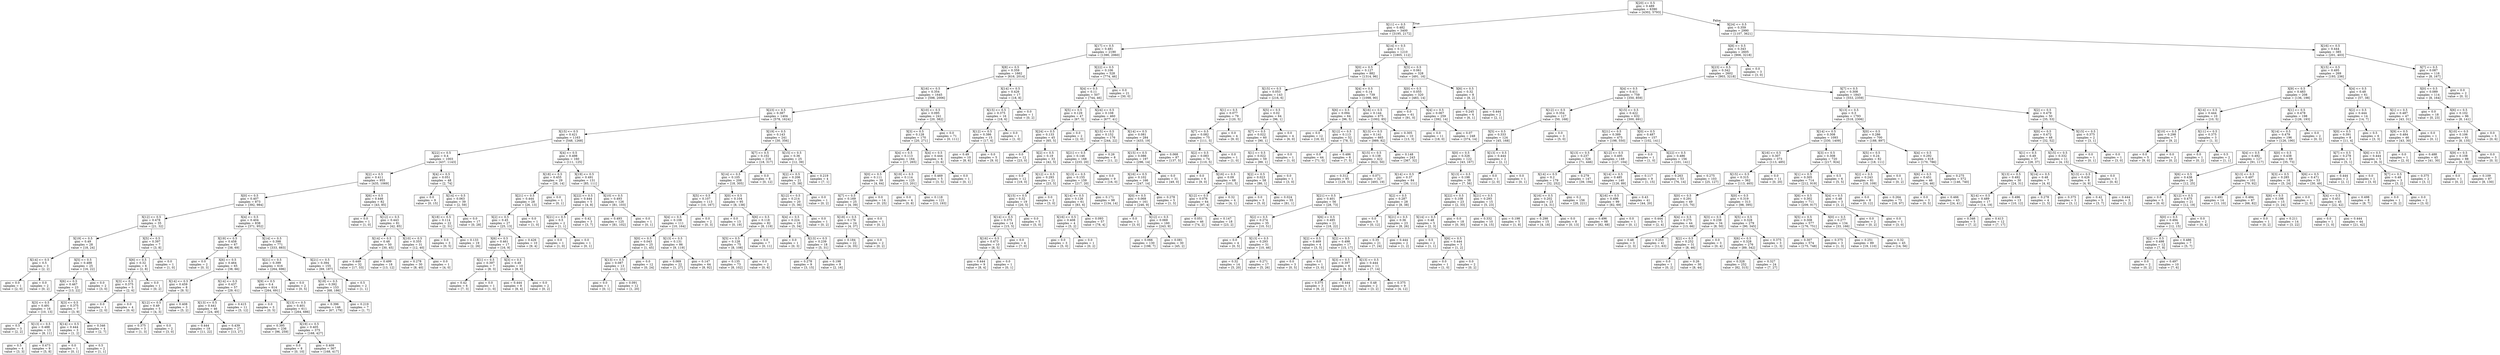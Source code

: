 digraph Tree {
node [shape=box] ;
0 [label="X[20] <= 0.5\ngini = 0.489\nsamples = 6390\nvalue = [4302, 5793]"] ;
1 [label="X[11] <= 0.5\ngini = 0.482\nsamples = 3400\nvalue = [3195, 2172]"] ;
0 -> 1 [labeldistance=2.5, labelangle=45, headlabel="True"] ;
2 [label="X[17] <= 0.5\ngini = 0.481\nsamples = 2190\nvalue = [1390, 2060]"] ;
1 -> 2 ;
3 [label="X[8] <= 0.5\ngini = 0.359\nsamples = 1662\nvalue = [616, 2014]"] ;
2 -> 3 ;
4 [label="X[16] <= 0.5\ngini = 0.354\nsamples = 1645\nvalue = [598, 2006]"] ;
3 -> 4 ;
5 [label="X[23] <= 0.5\ngini = 0.387\nsamples = 1404\nvalue = [578, 1624]"] ;
4 -> 5 ;
6 [label="X[15] <= 0.5\ngini = 0.421\nsamples = 1163\nvalue = [548, 1268]"] ;
5 -> 6 ;
7 [label="X[22] <= 0.5\ngini = 0.4\nsamples = 1003\nvalue = [437, 1143]"] ;
6 -> 7 ;
8 [label="X[2] <= 0.5\ngini = 0.411\nsamples = 955\nvalue = [435, 1069]"] ;
7 -> 8 ;
9 [label="X[0] <= 0.5\ngini = 0.407\nsamples = 873\nvalue = [392, 984]"] ;
8 -> 9 ;
10 [label="X[12] <= 0.5\ngini = 0.478\nsamples = 35\nvalue = [21, 32]"] ;
9 -> 10 ;
11 [label="X[19] <= 0.5\ngini = 0.49\nsamples = 28\nvalue = [18, 24]"] ;
10 -> 11 ;
12 [label="X[14] <= 0.5\ngini = 0.5\nsamples = 3\nvalue = [2, 2]"] ;
11 -> 12 ;
13 [label="gini = 0.0\nsamples = 1\nvalue = [2, 0]"] ;
12 -> 13 ;
14 [label="gini = 0.0\nsamples = 2\nvalue = [0, 2]"] ;
12 -> 14 ;
15 [label="X[5] <= 0.5\ngini = 0.488\nsamples = 25\nvalue = [16, 22]"] ;
11 -> 15 ;
16 [label="X[6] <= 0.5\ngini = 0.467\nsamples = 23\nvalue = [13, 22]"] ;
15 -> 16 ;
17 [label="X[3] <= 0.5\ngini = 0.491\nsamples = 16\nvalue = [10, 13]"] ;
16 -> 17 ;
18 [label="gini = 0.5\nsamples = 3\nvalue = [2, 2]"] ;
17 -> 18 ;
19 [label="X[13] <= 0.5\ngini = 0.488\nsamples = 13\nvalue = [8, 11]"] ;
17 -> 19 ;
20 [label="gini = 0.5\nsamples = 4\nvalue = [3, 3]"] ;
19 -> 20 ;
21 [label="gini = 0.473\nsamples = 9\nvalue = [5, 8]"] ;
19 -> 21 ;
22 [label="X[3] <= 0.5\ngini = 0.375\nsamples = 7\nvalue = [3, 9]"] ;
16 -> 22 ;
23 [label="X[14] <= 0.5\ngini = 0.444\nsamples = 3\nvalue = [1, 2]"] ;
22 -> 23 ;
24 [label="gini = 0.0\nsamples = 1\nvalue = [0, 1]"] ;
23 -> 24 ;
25 [label="gini = 0.5\nsamples = 2\nvalue = [1, 1]"] ;
23 -> 25 ;
26 [label="gini = 0.346\nsamples = 4\nvalue = [2, 7]"] ;
22 -> 26 ;
27 [label="gini = 0.0\nsamples = 2\nvalue = [3, 0]"] ;
15 -> 27 ;
28 [label="X[5] <= 0.5\ngini = 0.397\nsamples = 7\nvalue = [3, 8]"] ;
10 -> 28 ;
29 [label="X[6] <= 0.5\ngini = 0.32\nsamples = 6\nvalue = [2, 8]"] ;
28 -> 29 ;
30 [label="X[3] <= 0.5\ngini = 0.375\nsamples = 5\nvalue = [2, 6]"] ;
29 -> 30 ;
31 [label="gini = 0.0\nsamples = 1\nvalue = [2, 0]"] ;
30 -> 31 ;
32 [label="gini = 0.0\nsamples = 4\nvalue = [0, 6]"] ;
30 -> 32 ;
33 [label="gini = 0.0\nsamples = 1\nvalue = [0, 2]"] ;
29 -> 33 ;
34 [label="gini = 0.0\nsamples = 1\nvalue = [1, 0]"] ;
28 -> 34 ;
35 [label="X[4] <= 0.5\ngini = 0.404\nsamples = 838\nvalue = [371, 952]"] ;
9 -> 35 ;
36 [label="X[19] <= 0.5\ngini = 0.458\nsamples = 67\nvalue = [38, 69]"] ;
35 -> 36 ;
37 [label="gini = 0.0\nsamples = 2\nvalue = [0, 3]"] ;
36 -> 37 ;
38 [label="X[6] <= 0.5\ngini = 0.464\nsamples = 65\nvalue = [38, 66]"] ;
36 -> 38 ;
39 [label="X[14] <= 0.5\ngini = 0.459\nsamples = 8\nvalue = [9, 5]"] ;
38 -> 39 ;
40 [label="X[12] <= 0.5\ngini = 0.49\nsamples = 5\nvalue = [4, 3]"] ;
39 -> 40 ;
41 [label="gini = 0.375\nsamples = 3\nvalue = [1, 3]"] ;
40 -> 41 ;
42 [label="gini = 0.0\nsamples = 2\nvalue = [3, 0]"] ;
40 -> 42 ;
43 [label="gini = 0.408\nsamples = 3\nvalue = [5, 2]"] ;
39 -> 43 ;
44 [label="X[14] <= 0.5\ngini = 0.437\nsamples = 57\nvalue = [29, 61]"] ;
38 -> 44 ;
45 [label="X[13] <= 0.5\ngini = 0.441\nsamples = 46\nvalue = [24, 49]"] ;
44 -> 45 ;
46 [label="gini = 0.444\nsamples = 19\nvalue = [11, 22]"] ;
45 -> 46 ;
47 [label="gini = 0.439\nsamples = 27\nvalue = [13, 27]"] ;
45 -> 47 ;
48 [label="gini = 0.415\nsamples = 11\nvalue = [5, 12]"] ;
44 -> 48 ;
49 [label="X[14] <= 0.5\ngini = 0.398\nsamples = 771\nvalue = [333, 883]"] ;
35 -> 49 ;
50 [label="X[21] <= 0.5\ngini = 0.399\nsamples = 616\nvalue = [264, 696]"] ;
49 -> 50 ;
51 [label="X[9] <= 0.5\ngini = 0.4\nsamples = 614\nvalue = [264, 691]"] ;
50 -> 51 ;
52 [label="gini = 0.0\nsamples = 3\nvalue = [0, 5]"] ;
51 -> 52 ;
53 [label="X[13] <= 0.5\ngini = 0.401\nsamples = 611\nvalue = [264, 686]"] ;
51 -> 53 ;
54 [label="gini = 0.395\nsamples = 236\nvalue = [96, 259]"] ;
53 -> 54 ;
55 [label="X[19] <= 0.5\ngini = 0.405\nsamples = 375\nvalue = [168, 427]"] ;
53 -> 55 ;
56 [label="gini = 0.0\nsamples = 8\nvalue = [0, 10]"] ;
55 -> 56 ;
57 [label="gini = 0.409\nsamples = 367\nvalue = [168, 417]"] ;
55 -> 57 ;
58 [label="gini = 0.0\nsamples = 2\nvalue = [0, 5]"] ;
50 -> 58 ;
59 [label="X[21] <= 0.5\ngini = 0.394\nsamples = 155\nvalue = [69, 187]"] ;
49 -> 59 ;
60 [label="X[18] <= 0.5\ngini = 0.392\nsamples = 153\nvalue = [68, 186]"] ;
59 -> 60 ;
61 [label="gini = 0.396\nsamples = 146\nvalue = [67, 179]"] ;
60 -> 61 ;
62 [label="gini = 0.219\nsamples = 7\nvalue = [1, 7]"] ;
60 -> 62 ;
63 [label="gini = 0.5\nsamples = 2\nvalue = [1, 1]"] ;
59 -> 63 ;
64 [label="X[6] <= 0.5\ngini = 0.446\nsamples = 82\nvalue = [43, 85]"] ;
8 -> 64 ;
65 [label="gini = 0.0\nsamples = 1\nvalue = [1, 0]"] ;
64 -> 65 ;
66 [label="X[12] <= 0.5\ngini = 0.443\nsamples = 81\nvalue = [42, 85]"] ;
64 -> 66 ;
67 [label="X[14] <= 0.5\ngini = 0.48\nsamples = 50\nvalue = [30, 45]"] ;
66 -> 67 ;
68 [label="gini = 0.449\nsamples = 32\nvalue = [17, 33]"] ;
67 -> 68 ;
69 [label="gini = 0.499\nsamples = 18\nvalue = [13, 12]"] ;
67 -> 69 ;
70 [label="X[10] <= 0.5\ngini = 0.355\nsamples = 31\nvalue = [12, 40]"] ;
66 -> 70 ;
71 [label="gini = 0.278\nsamples = 30\nvalue = [8, 40]"] ;
70 -> 71 ;
72 [label="gini = 0.0\nsamples = 1\nvalue = [4, 0]"] ;
70 -> 72 ;
73 [label="X[4] <= 0.5\ngini = 0.051\nsamples = 48\nvalue = [2, 74]"] ;
7 -> 73 ;
74 [label="gini = 0.0\nsamples = 9\nvalue = [0, 15]"] ;
73 -> 74 ;
75 [label="X[14] <= 0.5\ngini = 0.063\nsamples = 39\nvalue = [2, 59]"] ;
73 -> 75 ;
76 [label="X[18] <= 0.5\ngini = 0.114\nsamples = 22\nvalue = [2, 31]"] ;
75 -> 76 ;
77 [label="gini = 0.0\nsamples = 3\nvalue = [0, 5]"] ;
76 -> 77 ;
78 [label="gini = 0.133\nsamples = 19\nvalue = [2, 26]"] ;
76 -> 78 ;
79 [label="gini = 0.0\nsamples = 17\nvalue = [0, 28]"] ;
75 -> 79 ;
80 [label="X[4] <= 0.5\ngini = 0.498\nsamples = 160\nvalue = [111, 125]"] ;
6 -> 80 ;
81 [label="X[18] <= 0.5\ngini = 0.455\nsamples = 29\nvalue = [26, 14]"] ;
80 -> 81 ;
82 [label="X[21] <= 0.5\ngini = 0.444\nsamples = 28\nvalue = [26, 13]"] ;
81 -> 82 ;
83 [label="X[2] <= 0.5\ngini = 0.45\nsamples = 27\nvalue = [25, 13]"] ;
82 -> 83 ;
84 [label="X[6] <= 0.5\ngini = 0.461\nsamples = 17\nvalue = [16, 9]"] ;
83 -> 84 ;
85 [label="X[1] <= 0.5\ngini = 0.397\nsamples = 7\nvalue = [8, 3]"] ;
84 -> 85 ;
86 [label="gini = 0.42\nsamples = 6\nvalue = [7, 3]"] ;
85 -> 86 ;
87 [label="gini = 0.0\nsamples = 1\nvalue = [1, 0]"] ;
85 -> 87 ;
88 [label="X[3] <= 0.5\ngini = 0.49\nsamples = 10\nvalue = [8, 6]"] ;
84 -> 88 ;
89 [label="gini = 0.444\nsamples = 8\nvalue = [8, 4]"] ;
88 -> 89 ;
90 [label="gini = 0.0\nsamples = 2\nvalue = [0, 2]"] ;
88 -> 90 ;
91 [label="gini = 0.426\nsamples = 10\nvalue = [9, 4]"] ;
83 -> 91 ;
92 [label="gini = 0.0\nsamples = 1\nvalue = [1, 0]"] ;
82 -> 92 ;
93 [label="gini = 0.0\nsamples = 1\nvalue = [0, 1]"] ;
81 -> 93 ;
94 [label="X[19] <= 0.5\ngini = 0.491\nsamples = 131\nvalue = [85, 111]"] ;
80 -> 94 ;
95 [label="X[22] <= 0.5\ngini = 0.444\nsamples = 5\nvalue = [4, 8]"] ;
94 -> 95 ;
96 [label="X[21] <= 0.5\ngini = 0.5\nsamples = 2\nvalue = [1, 1]"] ;
95 -> 96 ;
97 [label="gini = 0.0\nsamples = 1\nvalue = [1, 0]"] ;
96 -> 97 ;
98 [label="gini = 0.0\nsamples = 1\nvalue = [0, 1]"] ;
96 -> 98 ;
99 [label="gini = 0.42\nsamples = 3\nvalue = [3, 7]"] ;
95 -> 99 ;
100 [label="X[10] <= 0.5\ngini = 0.493\nsamples = 126\nvalue = [81, 103]"] ;
94 -> 100 ;
101 [label="gini = 0.493\nsamples = 125\nvalue = [81, 102]"] ;
100 -> 101 ;
102 [label="gini = 0.0\nsamples = 1\nvalue = [0, 1]"] ;
100 -> 102 ;
103 [label="X[19] <= 0.5\ngini = 0.143\nsamples = 241\nvalue = [30, 356]"] ;
5 -> 103 ;
104 [label="X[7] <= 0.5\ngini = 0.102\nsamples = 216\nvalue = [18, 317]"] ;
103 -> 104 ;
105 [label="X[14] <= 0.5\ngini = 0.105\nsamples = 208\nvalue = [18, 305]"] ;
104 -> 105 ;
106 [label="X[5] <= 0.5\ngini = 0.107\nsamples = 113\nvalue = [10, 167]"] ;
105 -> 106 ;
107 [label="X[4] <= 0.5\ngini = 0.108\nsamples = 111\nvalue = [10, 164]"] ;
106 -> 107 ;
108 [label="X[0] <= 0.5\ngini = 0.043\nsamples = 25\nvalue = [1, 45]"] ;
107 -> 108 ;
109 [label="X[13] <= 0.5\ngini = 0.087\nsamples = 13\nvalue = [1, 21]"] ;
108 -> 109 ;
110 [label="gini = 0.0\nsamples = 1\nvalue = [0, 1]"] ;
109 -> 110 ;
111 [label="gini = 0.091\nsamples = 12\nvalue = [1, 20]"] ;
109 -> 111 ;
112 [label="gini = 0.0\nsamples = 12\nvalue = [0, 24]"] ;
108 -> 112 ;
113 [label="X[13] <= 0.5\ngini = 0.131\nsamples = 86\nvalue = [9, 119]"] ;
107 -> 113 ;
114 [label="gini = 0.069\nsamples = 22\nvalue = [1, 27]"] ;
113 -> 114 ;
115 [label="gini = 0.147\nsamples = 64\nvalue = [8, 92]"] ;
113 -> 115 ;
116 [label="gini = 0.0\nsamples = 2\nvalue = [0, 3]"] ;
106 -> 116 ;
117 [label="X[0] <= 0.5\ngini = 0.104\nsamples = 95\nvalue = [8, 138]"] ;
105 -> 117 ;
118 [label="gini = 0.0\nsamples = 13\nvalue = [0, 19]"] ;
117 -> 118 ;
119 [label="X[6] <= 0.5\ngini = 0.118\nsamples = 82\nvalue = [8, 119]"] ;
117 -> 119 ;
120 [label="X[5] <= 0.5\ngini = 0.128\nsamples = 75\nvalue = [8, 108]"] ;
119 -> 120 ;
121 [label="gini = 0.135\nsamples = 73\nvalue = [8, 102]"] ;
120 -> 121 ;
122 [label="gini = 0.0\nsamples = 2\nvalue = [0, 6]"] ;
120 -> 122 ;
123 [label="gini = 0.0\nsamples = 7\nvalue = [0, 11]"] ;
119 -> 123 ;
124 [label="gini = 0.0\nsamples = 8\nvalue = [0, 12]"] ;
104 -> 124 ;
125 [label="X[15] <= 0.5\ngini = 0.36\nsamples = 25\nvalue = [12, 39]"] ;
103 -> 125 ;
126 [label="X[2] <= 0.5\ngini = 0.206\nsamples = 21\nvalue = [5, 38]"] ;
125 -> 126 ;
127 [label="X[12] <= 0.5\ngini = 0.214\nsamples = 20\nvalue = [5, 36]"] ;
126 -> 127 ;
128 [label="X[4] <= 0.5\ngini = 0.224\nsamples = 19\nvalue = [5, 34]"] ;
127 -> 128 ;
129 [label="gini = 0.0\nsamples = 1\nvalue = [0, 3]"] ;
128 -> 129 ;
130 [label="X[13] <= 0.5\ngini = 0.239\nsamples = 18\nvalue = [5, 31]"] ;
128 -> 130 ;
131 [label="gini = 0.278\nsamples = 9\nvalue = [3, 15]"] ;
130 -> 131 ;
132 [label="gini = 0.198\nsamples = 9\nvalue = [2, 16]"] ;
130 -> 132 ;
133 [label="gini = 0.0\nsamples = 1\nvalue = [0, 2]"] ;
127 -> 133 ;
134 [label="gini = 0.0\nsamples = 1\nvalue = [0, 2]"] ;
126 -> 134 ;
135 [label="gini = 0.219\nsamples = 4\nvalue = [7, 1]"] ;
125 -> 135 ;
136 [label="X[10] <= 0.5\ngini = 0.095\nsamples = 241\nvalue = [20, 382]"] ;
4 -> 136 ;
137 [label="X[3] <= 0.5\ngini = 0.128\nsamples = 170\nvalue = [20, 271]"] ;
136 -> 137 ;
138 [label="X[4] <= 0.5\ngini = 0.113\nsamples = 164\nvalue = [17, 265]"] ;
137 -> 138 ;
139 [label="X[0] <= 0.5\ngini = 0.111\nsamples = 39\nvalue = [4, 64]"] ;
138 -> 139 ;
140 [label="X[7] <= 0.5\ngini = 0.169\nsamples = 25\nvalue = [4, 39]"] ;
139 -> 140 ;
141 [label="X[18] <= 0.5\ngini = 0.176\nsamples = 24\nvalue = [4, 37]"] ;
140 -> 141 ;
142 [label="gini = 0.184\nsamples = 22\nvalue = [4, 35]"] ;
141 -> 142 ;
143 [label="gini = 0.0\nsamples = 2\nvalue = [0, 2]"] ;
141 -> 143 ;
144 [label="gini = 0.0\nsamples = 1\nvalue = [0, 2]"] ;
140 -> 144 ;
145 [label="gini = 0.0\nsamples = 14\nvalue = [0, 25]"] ;
139 -> 145 ;
146 [label="X[19] <= 0.5\ngini = 0.114\nsamples = 125\nvalue = [13, 201]"] ;
138 -> 146 ;
147 [label="gini = 0.0\nsamples = 4\nvalue = [0, 8]"] ;
146 -> 147 ;
148 [label="gini = 0.118\nsamples = 121\nvalue = [13, 193]"] ;
146 -> 148 ;
149 [label="X[4] <= 0.5\ngini = 0.444\nsamples = 6\nvalue = [3, 6]"] ;
137 -> 149 ;
150 [label="gini = 0.469\nsamples = 5\nvalue = [3, 5]"] ;
149 -> 150 ;
151 [label="gini = 0.0\nsamples = 1\nvalue = [0, 1]"] ;
149 -> 151 ;
152 [label="gini = 0.0\nsamples = 71\nvalue = [0, 111]"] ;
136 -> 152 ;
153 [label="X[14] <= 0.5\ngini = 0.426\nsamples = 17\nvalue = [18, 8]"] ;
3 -> 153 ;
154 [label="X[15] <= 0.5\ngini = 0.375\nsamples = 16\nvalue = [18, 6]"] ;
153 -> 154 ;
155 [label="X[12] <= 0.5\ngini = 0.386\nsamples = 15\nvalue = [17, 6]"] ;
154 -> 155 ;
156 [label="gini = 0.49\nsamples = 10\nvalue = [8, 6]"] ;
155 -> 156 ;
157 [label="gini = 0.0\nsamples = 5\nvalue = [9, 0]"] ;
155 -> 157 ;
158 [label="gini = 0.0\nsamples = 1\nvalue = [1, 0]"] ;
154 -> 158 ;
159 [label="gini = 0.0\nsamples = 1\nvalue = [0, 2]"] ;
153 -> 159 ;
160 [label="X[22] <= 0.5\ngini = 0.106\nsamples = 528\nvalue = [774, 46]"] ;
2 -> 160 ;
161 [label="X[4] <= 0.5\ngini = 0.11\nsamples = 507\nvalue = [744, 46]"] ;
160 -> 161 ;
162 [label="X[5] <= 0.5\ngini = 0.129\nsamples = 47\nvalue = [67, 5]"] ;
161 -> 162 ;
163 [label="X[24] <= 0.5\ngini = 0.133\nsamples = 45\nvalue = [65, 5]"] ;
162 -> 163 ;
164 [label="gini = 0.0\nsamples = 12\nvalue = [23, 0]"] ;
163 -> 164 ;
165 [label="X[2] <= 0.5\ngini = 0.19\nsamples = 33\nvalue = [42, 5]"] ;
163 -> 165 ;
166 [label="gini = 0.0\nsamples = 12\nvalue = [19, 0]"] ;
165 -> 166 ;
167 [label="X[12] <= 0.5\ngini = 0.293\nsamples = 21\nvalue = [23, 5]"] ;
165 -> 167 ;
168 [label="X[15] <= 0.5\ngini = 0.32\nsamples = 19\nvalue = [20, 5]"] ;
167 -> 168 ;
169 [label="X[14] <= 0.5\ngini = 0.375\nsamples = 14\nvalue = [15, 5]"] ;
168 -> 169 ;
170 [label="X[16] <= 0.5\ngini = 0.473\nsamples = 10\nvalue = [8, 5]"] ;
169 -> 170 ;
171 [label="gini = 0.444\nsamples = 9\nvalue = [8, 4]"] ;
170 -> 171 ;
172 [label="gini = 0.0\nsamples = 1\nvalue = [0, 1]"] ;
170 -> 172 ;
173 [label="gini = 0.0\nsamples = 4\nvalue = [7, 0]"] ;
169 -> 173 ;
174 [label="gini = 0.0\nsamples = 5\nvalue = [5, 0]"] ;
168 -> 174 ;
175 [label="gini = 0.0\nsamples = 2\nvalue = [3, 0]"] ;
167 -> 175 ;
176 [label="gini = 0.0\nsamples = 2\nvalue = [2, 0]"] ;
162 -> 176 ;
177 [label="X[24] <= 0.5\ngini = 0.108\nsamples = 460\nvalue = [677, 41]"] ;
161 -> 177 ;
178 [label="X[15] <= 0.5\ngini = 0.152\nsamples = 176\nvalue = [244, 22]"] ;
177 -> 178 ;
179 [label="X[21] <= 0.5\ngini = 0.146\nsamples = 168\nvalue = [233, 20]"] ;
178 -> 179 ;
180 [label="X[13] <= 0.5\ngini = 0.155\nsamples = 159\nvalue = [217, 20]"] ;
179 -> 180 ;
181 [label="X[14] <= 0.5\ngini = 0.126\nsamples = 61\nvalue = [83, 6]"] ;
180 -> 181 ;
182 [label="X[16] <= 0.5\ngini = 0.408\nsamples = 4\nvalue = [5, 2]"] ;
181 -> 182 ;
183 [label="gini = 0.0\nsamples = 3\nvalue = [5, 0]"] ;
182 -> 183 ;
184 [label="gini = 0.0\nsamples = 1\nvalue = [0, 2]"] ;
182 -> 184 ;
185 [label="gini = 0.093\nsamples = 57\nvalue = [78, 4]"] ;
181 -> 185 ;
186 [label="gini = 0.171\nsamples = 98\nvalue = [134, 14]"] ;
180 -> 186 ;
187 [label="gini = 0.0\nsamples = 9\nvalue = [16, 0]"] ;
179 -> 187 ;
188 [label="gini = 0.26\nsamples = 8\nvalue = [11, 2]"] ;
178 -> 188 ;
189 [label="X[14] <= 0.5\ngini = 0.081\nsamples = 284\nvalue = [433, 19]"] ;
177 -> 189 ;
190 [label="X[15] <= 0.5\ngini = 0.086\nsamples = 197\nvalue = [296, 14]"] ;
189 -> 190 ;
191 [label="X[16] <= 0.5\ngini = 0.102\nsamples = 166\nvalue = [247, 14]"] ;
190 -> 191 ;
192 [label="X[0] <= 0.5\ngini = 0.068\nsamples = 161\nvalue = [246, 9]"] ;
191 -> 192 ;
193 [label="gini = 0.0\nsamples = 1\nvalue = [3, 0]"] ;
192 -> 193 ;
194 [label="X[12] <= 0.5\ngini = 0.069\nsamples = 160\nvalue = [243, 9]"] ;
192 -> 194 ;
195 [label="gini = 0.066\nsamples = 130\nvalue = [198, 7]"] ;
194 -> 195 ;
196 [label="gini = 0.081\nsamples = 30\nvalue = [45, 2]"] ;
194 -> 196 ;
197 [label="gini = 0.278\nsamples = 5\nvalue = [1, 5]"] ;
191 -> 197 ;
198 [label="gini = 0.0\nsamples = 31\nvalue = [49, 0]"] ;
190 -> 198 ;
199 [label="gini = 0.068\nsamples = 87\nvalue = [137, 5]"] ;
189 -> 199 ;
200 [label="gini = 0.0\nsamples = 21\nvalue = [30, 0]"] ;
160 -> 200 ;
201 [label="X[14] <= 0.5\ngini = 0.11\nsamples = 1210\nvalue = [1805, 112]"] ;
1 -> 201 ;
202 [label="X[0] <= 0.5\ngini = 0.127\nsamples = 882\nvalue = [1314, 96]"] ;
201 -> 202 ;
203 [label="X[15] <= 0.5\ngini = 0.053\nsamples = 143\nvalue = [216, 6]"] ;
202 -> 203 ;
204 [label="X[1] <= 0.5\ngini = 0.077\nsamples = 79\nvalue = [120, 5]"] ;
203 -> 204 ;
205 [label="X[7] <= 0.5\ngini = 0.082\nsamples = 75\nvalue = [111, 5]"] ;
204 -> 205 ;
206 [label="X[2] <= 0.5\ngini = 0.083\nsamples = 74\nvalue = [110, 5]"] ;
205 -> 206 ;
207 [label="gini = 0.0\nsamples = 6\nvalue = [9, 0]"] ;
206 -> 207 ;
208 [label="X[16] <= 0.5\ngini = 0.09\nsamples = 68\nvalue = [101, 5]"] ;
206 -> 208 ;
209 [label="X[12] <= 0.5\ngini = 0.076\nsamples = 64\nvalue = [97, 4]"] ;
208 -> 209 ;
210 [label="gini = 0.051\nsamples = 46\nvalue = [74, 2]"] ;
209 -> 210 ;
211 [label="gini = 0.147\nsamples = 18\nvalue = [23, 2]"] ;
209 -> 211 ;
212 [label="gini = 0.32\nsamples = 4\nvalue = [4, 1]"] ;
208 -> 212 ;
213 [label="gini = 0.0\nsamples = 1\nvalue = [1, 0]"] ;
205 -> 213 ;
214 [label="gini = 0.0\nsamples = 4\nvalue = [9, 0]"] ;
204 -> 214 ;
215 [label="X[5] <= 0.5\ngini = 0.02\nsamples = 64\nvalue = [96, 1]"] ;
203 -> 215 ;
216 [label="X[7] <= 0.5\ngini = 0.022\nsamples = 60\nvalue = [90, 1]"] ;
215 -> 216 ;
217 [label="X[1] <= 0.5\ngini = 0.022\nsamples = 59\nvalue = [89, 1]"] ;
216 -> 217 ;
218 [label="X[2] <= 0.5\ngini = 0.023\nsamples = 58\nvalue = [86, 1]"] ;
217 -> 218 ;
219 [label="gini = 0.0\nsamples = 3\nvalue = [5, 0]"] ;
218 -> 219 ;
220 [label="gini = 0.024\nsamples = 55\nvalue = [81, 1]"] ;
218 -> 220 ;
221 [label="gini = 0.0\nsamples = 1\nvalue = [3, 0]"] ;
217 -> 221 ;
222 [label="gini = 0.0\nsamples = 1\nvalue = [1, 0]"] ;
216 -> 222 ;
223 [label="gini = 0.0\nsamples = 4\nvalue = [6, 0]"] ;
215 -> 223 ;
224 [label="X[4] <= 0.5\ngini = 0.14\nsamples = 739\nvalue = [1098, 90]"] ;
202 -> 224 ;
225 [label="X[6] <= 0.5\ngini = 0.094\nsamples = 64\nvalue = [96, 5]"] ;
224 -> 225 ;
226 [label="gini = 0.0\nsamples = 12\nvalue = [18, 0]"] ;
225 -> 226 ;
227 [label="X[12] <= 0.5\ngini = 0.113\nsamples = 52\nvalue = [78, 5]"] ;
225 -> 227 ;
228 [label="gini = 0.0\nsamples = 44\nvalue = [71, 0]"] ;
227 -> 228 ;
229 [label="gini = 0.486\nsamples = 8\nvalue = [7, 5]"] ;
227 -> 229 ;
230 [label="X[16] <= 0.5\ngini = 0.144\nsamples = 675\nvalue = [1002, 85]"] ;
224 -> 230 ;
231 [label="X[13] <= 0.5\ngini = 0.141\nsamples = 665\nvalue = [989, 82]"] ;
230 -> 231 ;
232 [label="X[15] <= 0.5\ngini = 0.138\nsamples = 422\nvalue = [622, 50]"] ;
231 -> 232 ;
233 [label="gini = 0.312\nsamples = 95\nvalue = [129, 31]"] ;
232 -> 233 ;
234 [label="gini = 0.071\nsamples = 327\nvalue = [493, 19]"] ;
232 -> 234 ;
235 [label="gini = 0.148\nsamples = 243\nvalue = [367, 32]"] ;
231 -> 235 ;
236 [label="gini = 0.305\nsamples = 10\nvalue = [13, 3]"] ;
230 -> 236 ;
237 [label="X[3] <= 0.5\ngini = 0.061\nsamples = 328\nvalue = [491, 16]"] ;
201 -> 237 ;
238 [label="X[0] <= 0.5\ngini = 0.055\nsamples = 320\nvalue = [483, 14]"] ;
237 -> 238 ;
239 [label="gini = 0.0\nsamples = 61\nvalue = [91, 0]"] ;
238 -> 239 ;
240 [label="X[4] <= 0.5\ngini = 0.067\nsamples = 259\nvalue = [392, 14]"] ;
238 -> 240 ;
241 [label="gini = 0.0\nsamples = 11\nvalue = [18, 0]"] ;
240 -> 241 ;
242 [label="gini = 0.07\nsamples = 248\nvalue = [374, 14]"] ;
240 -> 242 ;
243 [label="X[6] <= 0.5\ngini = 0.32\nsamples = 8\nvalue = [8, 2]"] ;
237 -> 243 ;
244 [label="gini = 0.245\nsamples = 6\nvalue = [6, 1]"] ;
243 -> 244 ;
245 [label="gini = 0.444\nsamples = 2\nvalue = [2, 1]"] ;
243 -> 245 ;
246 [label="X[24] <= 0.5\ngini = 0.359\nsamples = 2990\nvalue = [1107, 3621]"] ;
0 -> 246 [labeldistance=2.5, labelangle=-45, headlabel="False"] ;
247 [label="X[8] <= 0.5\ngini = 0.343\nsamples = 2605\nvalue = [906, 3218]"] ;
246 -> 247 ;
248 [label="X[23] <= 0.5\ngini = 0.342\nsamples = 2602\nvalue = [903, 3218]"] ;
247 -> 248 ;
249 [label="X[4] <= 0.5\ngini = 0.411\nsamples = 759\nvalue = [350, 859]"] ;
248 -> 249 ;
250 [label="X[12] <= 0.5\ngini = 0.354\nsamples = 127\nvalue = [50, 168]"] ;
249 -> 250 ;
251 [label="X[5] <= 0.5\ngini = 0.333\nsamples = 124\nvalue = [45, 168]"] ;
250 -> 251 ;
252 [label="X[0] <= 0.5\ngini = 0.326\nsamples = 122\nvalue = [43, 167]"] ;
251 -> 252 ;
253 [label="X[14] <= 0.5\ngini = 0.37\nsamples = 84\nvalue = [36, 111]"] ;
252 -> 253 ;
254 [label="X[21] <= 0.5\ngini = 0.401\nsamples = 56\nvalue = [28, 73]"] ;
253 -> 254 ;
255 [label="X[2] <= 0.5\ngini = 0.274\nsamples = 35\nvalue = [10, 51]"] ;
254 -> 255 ;
256 [label="gini = 0.0\nsamples = 4\nvalue = [0, 5]"] ;
255 -> 256 ;
257 [label="X[13] <= 0.5\ngini = 0.293\nsamples = 31\nvalue = [10, 46]"] ;
255 -> 257 ;
258 [label="gini = 0.32\nsamples = 14\nvalue = [5, 20]"] ;
257 -> 258 ;
259 [label="gini = 0.271\nsamples = 17\nvalue = [5, 26]"] ;
257 -> 259 ;
260 [label="X[6] <= 0.5\ngini = 0.495\nsamples = 21\nvalue = [18, 22]"] ;
254 -> 260 ;
261 [label="X[2] <= 0.5\ngini = 0.469\nsamples = 4\nvalue = [3, 5]"] ;
260 -> 261 ;
262 [label="gini = 0.0\nsamples = 3\nvalue = [0, 5]"] ;
261 -> 262 ;
263 [label="gini = 0.0\nsamples = 1\nvalue = [3, 0]"] ;
261 -> 263 ;
264 [label="X[2] <= 0.5\ngini = 0.498\nsamples = 17\nvalue = [15, 17]"] ;
260 -> 264 ;
265 [label="X[3] <= 0.5\ngini = 0.397\nsamples = 6\nvalue = [8, 3]"] ;
264 -> 265 ;
266 [label="gini = 0.375\nsamples = 3\nvalue = [6, 2]"] ;
265 -> 266 ;
267 [label="gini = 0.444\nsamples = 3\nvalue = [2, 1]"] ;
265 -> 267 ;
268 [label="X[13] <= 0.5\ngini = 0.444\nsamples = 11\nvalue = [7, 14]"] ;
264 -> 268 ;
269 [label="gini = 0.48\nsamples = 2\nvalue = [3, 2]"] ;
268 -> 269 ;
270 [label="gini = 0.375\nsamples = 9\nvalue = [4, 12]"] ;
268 -> 270 ;
271 [label="X[2] <= 0.5\ngini = 0.287\nsamples = 28\nvalue = [8, 38]"] ;
253 -> 271 ;
272 [label="gini = 0.0\nsamples = 5\nvalue = [0, 12]"] ;
271 -> 272 ;
273 [label="X[21] <= 0.5\ngini = 0.36\nsamples = 23\nvalue = [8, 26]"] ;
271 -> 273 ;
274 [label="gini = 0.35\nsamples = 21\nvalue = [7, 24]"] ;
273 -> 274 ;
275 [label="gini = 0.444\nsamples = 2\nvalue = [1, 2]"] ;
273 -> 275 ;
276 [label="X[13] <= 0.5\ngini = 0.198\nsamples = 38\nvalue = [7, 56]"] ;
252 -> 276 ;
277 [label="X[22] <= 0.5\ngini = 0.108\nsamples = 23\nvalue = [2, 33]"] ;
276 -> 277 ;
278 [label="X[14] <= 0.5\ngini = 0.48\nsamples = 5\nvalue = [2, 3]"] ;
277 -> 278 ;
279 [label="gini = 0.5\nsamples = 2\nvalue = [1, 1]"] ;
278 -> 279 ;
280 [label="X[6] <= 0.5\ngini = 0.444\nsamples = 3\nvalue = [1, 2]"] ;
278 -> 280 ;
281 [label="gini = 0.0\nsamples = 1\nvalue = [1, 0]"] ;
280 -> 281 ;
282 [label="gini = 0.0\nsamples = 2\nvalue = [0, 2]"] ;
280 -> 282 ;
283 [label="gini = 0.0\nsamples = 18\nvalue = [0, 30]"] ;
277 -> 283 ;
284 [label="X[21] <= 0.5\ngini = 0.293\nsamples = 15\nvalue = [5, 23]"] ;
276 -> 284 ;
285 [label="gini = 0.332\nsamples = 10\nvalue = [4, 15]"] ;
284 -> 285 ;
286 [label="gini = 0.198\nsamples = 5\nvalue = [1, 8]"] ;
284 -> 286 ;
287 [label="X[13] <= 0.5\ngini = 0.444\nsamples = 2\nvalue = [2, 1]"] ;
251 -> 287 ;
288 [label="gini = 0.0\nsamples = 1\nvalue = [2, 0]"] ;
287 -> 288 ;
289 [label="gini = 0.0\nsamples = 1\nvalue = [0, 1]"] ;
287 -> 289 ;
290 [label="gini = 0.0\nsamples = 3\nvalue = [5, 0]"] ;
250 -> 290 ;
291 [label="X[15] <= 0.5\ngini = 0.422\nsamples = 632\nvalue = [300, 691]"] ;
249 -> 291 ;
292 [label="X[21] <= 0.5\ngini = 0.389\nsamples = 475\nvalue = [198, 550]"] ;
291 -> 292 ;
293 [label="X[13] <= 0.5\ngini = 0.237\nsamples = 326\nvalue = [71, 446]"] ;
292 -> 293 ;
294 [label="X[14] <= 0.5\ngini = 0.2\nsamples = 179\nvalue = [32, 252]"] ;
293 -> 294 ;
295 [label="X[16] <= 0.5\ngini = 0.202\nsamples = 23\nvalue = [4, 31]"] ;
294 -> 295 ;
296 [label="gini = 0.298\nsamples = 15\nvalue = [4, 18]"] ;
295 -> 296 ;
297 [label="gini = 0.0\nsamples = 8\nvalue = [0, 13]"] ;
295 -> 297 ;
298 [label="gini = 0.2\nsamples = 156\nvalue = [28, 221]"] ;
294 -> 298 ;
299 [label="gini = 0.279\nsamples = 147\nvalue = [39, 194]"] ;
293 -> 299 ;
300 [label="X[12] <= 0.5\ngini = 0.495\nsamples = 149\nvalue = [127, 104]"] ;
292 -> 300 ;
301 [label="X[14] <= 0.5\ngini = 0.485\nsamples = 140\nvalue = [126, 89]"] ;
300 -> 301 ;
302 [label="X[16] <= 0.5\ngini = 0.496\nsamples = 99\nvalue = [82, 69]"] ;
301 -> 302 ;
303 [label="gini = 0.496\nsamples = 98\nvalue = [82, 68]"] ;
302 -> 303 ;
304 [label="gini = 0.0\nsamples = 1\nvalue = [0, 1]"] ;
302 -> 304 ;
305 [label="gini = 0.43\nsamples = 41\nvalue = [44, 20]"] ;
301 -> 305 ;
306 [label="gini = 0.117\nsamples = 9\nvalue = [1, 15]"] ;
300 -> 306 ;
307 [label="X[0] <= 0.5\ngini = 0.487\nsamples = 157\nvalue = [102, 141]"] ;
291 -> 307 ;
308 [label="gini = 0.0\nsamples = 1\nvalue = [1, 0]"] ;
307 -> 308 ;
309 [label="X[22] <= 0.5\ngini = 0.486\nsamples = 156\nvalue = [101, 141]"] ;
307 -> 309 ;
310 [label="gini = 0.263\nsamples = 53\nvalue = [76, 14]"] ;
309 -> 310 ;
311 [label="gini = 0.275\nsamples = 103\nvalue = [25, 127]"] ;
309 -> 311 ;
312 [label="X[7] <= 0.5\ngini = 0.308\nsamples = 1843\nvalue = [553, 2359]"] ;
248 -> 312 ;
313 [label="X[13] <= 0.5\ngini = 0.3\nsamples = 1793\nvalue = [518, 2306]"] ;
312 -> 313 ;
314 [label="X[14] <= 0.5\ngini = 0.308\nsamples = 1093\nvalue = [330, 1409]"] ;
313 -> 314 ;
315 [label="X[16] <= 0.5\ngini = 0.307\nsamples = 373\nvalue = [113, 485]"] ;
314 -> 315 ;
316 [label="X[15] <= 0.5\ngini = 0.315\nsamples = 362\nvalue = [113, 465]"] ;
315 -> 316 ;
317 [label="X[0] <= 0.5\ngini = 0.291\nsamples = 49\nvalue = [15, 70]"] ;
316 -> 317 ;
318 [label="gini = 0.444\nsamples = 5\nvalue = [2, 4]"] ;
317 -> 318 ;
319 [label="X[4] <= 0.5\ngini = 0.275\nsamples = 44\nvalue = [13, 66]"] ;
317 -> 319 ;
320 [label="gini = 0.48\nsamples = 3\nvalue = [2, 3]"] ;
319 -> 320 ;
321 [label="gini = 0.253\nsamples = 41\nvalue = [11, 63]"] ;
319 -> 321 ;
322 [label="X[0] <= 0.5\ngini = 0.319\nsamples = 313\nvalue = [98, 395]"] ;
316 -> 322 ;
323 [label="X[3] <= 0.5\ngini = 0.238\nsamples = 34\nvalue = [8, 50]"] ;
322 -> 323 ;
324 [label="X[2] <= 0.5\ngini = 0.252\nsamples = 31\nvalue = [8, 46]"] ;
323 -> 324 ;
325 [label="gini = 0.0\nsamples = 1\nvalue = [0, 2]"] ;
324 -> 325 ;
326 [label="gini = 0.26\nsamples = 30\nvalue = [8, 44]"] ;
324 -> 326 ;
327 [label="gini = 0.0\nsamples = 3\nvalue = [0, 4]"] ;
323 -> 327 ;
328 [label="X[5] <= 0.5\ngini = 0.328\nsamples = 279\nvalue = [90, 345]"] ;
322 -> 328 ;
329 [label="X[6] <= 0.5\ngini = 0.328\nsamples = 276\nvalue = [89, 342]"] ;
328 -> 329 ;
330 [label="gini = 0.328\nsamples = 252\nvalue = [82, 315]"] ;
329 -> 330 ;
331 [label="gini = 0.327\nsamples = 24\nvalue = [7, 27]"] ;
329 -> 331 ;
332 [label="gini = 0.375\nsamples = 3\nvalue = [1, 3]"] ;
328 -> 332 ;
333 [label="gini = 0.0\nsamples = 11\nvalue = [0, 20]"] ;
315 -> 333 ;
334 [label="X[3] <= 0.5\ngini = 0.308\nsamples = 720\nvalue = [217, 924]"] ;
314 -> 334 ;
335 [label="X[1] <= 0.5\ngini = 0.305\nsamples = 714\nvalue = [212, 919]"] ;
334 -> 335 ;
336 [label="X[6] <= 0.5\ngini = 0.302\nsamples = 711\nvalue = [209, 917]"] ;
335 -> 336 ;
337 [label="X[5] <= 0.5\ngini = 0.308\nsamples = 577\nvalue = [176, 751]"] ;
336 -> 337 ;
338 [label="gini = 0.307\nsamples = 574\nvalue = [175, 748]"] ;
337 -> 338 ;
339 [label="gini = 0.375\nsamples = 3\nvalue = [1, 3]"] ;
337 -> 339 ;
340 [label="X[0] <= 0.5\ngini = 0.277\nsamples = 134\nvalue = [33, 166]"] ;
336 -> 340 ;
341 [label="gini = 0.251\nsamples = 89\nvalue = [19, 110]"] ;
340 -> 341 ;
342 [label="gini = 0.32\nsamples = 45\nvalue = [14, 56]"] ;
340 -> 342 ;
343 [label="X[4] <= 0.5\ngini = 0.48\nsamples = 3\nvalue = [3, 2]"] ;
335 -> 343 ;
344 [label="gini = 0.0\nsamples = 2\nvalue = [0, 2]"] ;
343 -> 344 ;
345 [label="gini = 0.0\nsamples = 1\nvalue = [3, 0]"] ;
343 -> 345 ;
346 [label="gini = 0.5\nsamples = 6\nvalue = [5, 5]"] ;
334 -> 346 ;
347 [label="X[0] <= 0.5\ngini = 0.286\nsamples = 700\nvalue = [188, 897]"] ;
313 -> 347 ;
348 [label="X[5] <= 0.5\ngini = 0.24\nsamples = 82\nvalue = [18, 111]"] ;
347 -> 348 ;
349 [label="X[2] <= 0.5\ngini = 0.243\nsamples = 81\nvalue = [18, 109]"] ;
348 -> 349 ;
350 [label="gini = 0.0\nsamples = 8\nvalue = [0, 12]"] ;
349 -> 350 ;
351 [label="gini = 0.264\nsamples = 73\nvalue = [18, 97]"] ;
349 -> 351 ;
352 [label="gini = 0.0\nsamples = 1\nvalue = [0, 2]"] ;
348 -> 352 ;
353 [label="X[4] <= 0.5\ngini = 0.292\nsamples = 618\nvalue = [170, 786]"] ;
347 -> 353 ;
354 [label="X[6] <= 0.5\ngini = 0.451\nsamples = 46\nvalue = [24, 46]"] ;
353 -> 354 ;
355 [label="gini = 0.0\nsamples = 3\nvalue = [0, 5]"] ;
354 -> 355 ;
356 [label="gini = 0.466\nsamples = 43\nvalue = [24, 41]"] ;
354 -> 356 ;
357 [label="gini = 0.275\nsamples = 572\nvalue = [146, 740]"] ;
353 -> 357 ;
358 [label="X[2] <= 0.5\ngini = 0.479\nsamples = 50\nvalue = [35, 53]"] ;
312 -> 358 ;
359 [label="X[0] <= 0.5\ngini = 0.472\nsamples = 48\nvalue = [32, 52]"] ;
358 -> 359 ;
360 [label="X[1] <= 0.5\ngini = 0.49\nsamples = 37\nvalue = [28, 37]"] ;
359 -> 360 ;
361 [label="X[13] <= 0.5\ngini = 0.492\nsamples = 30\nvalue = [24, 31]"] ;
360 -> 361 ;
362 [label="X[14] <= 0.5\ngini = 0.489\nsamples = 17\nvalue = [14, 19]"] ;
361 -> 362 ;
363 [label="gini = 0.346\nsamples = 5\nvalue = [7, 2]"] ;
362 -> 363 ;
364 [label="gini = 0.413\nsamples = 12\nvalue = [7, 17]"] ;
362 -> 364 ;
365 [label="gini = 0.496\nsamples = 13\nvalue = [10, 12]"] ;
361 -> 365 ;
366 [label="X[14] <= 0.5\ngini = 0.48\nsamples = 7\nvalue = [4, 6]"] ;
360 -> 366 ;
367 [label="gini = 0.278\nsamples = 4\nvalue = [1, 5]"] ;
366 -> 367 ;
368 [label="gini = 0.375\nsamples = 3\nvalue = [3, 1]"] ;
366 -> 368 ;
369 [label="X[15] <= 0.5\ngini = 0.332\nsamples = 11\nvalue = [4, 15]"] ;
359 -> 369 ;
370 [label="X[13] <= 0.5\ngini = 0.426\nsamples = 8\nvalue = [4, 9]"] ;
369 -> 370 ;
371 [label="gini = 0.42\nsamples = 5\nvalue = [3, 7]"] ;
370 -> 371 ;
372 [label="gini = 0.444\nsamples = 3\nvalue = [1, 2]"] ;
370 -> 372 ;
373 [label="gini = 0.0\nsamples = 3\nvalue = [0, 6]"] ;
369 -> 373 ;
374 [label="X[15] <= 0.5\ngini = 0.375\nsamples = 2\nvalue = [3, 1]"] ;
358 -> 374 ;
375 [label="gini = 0.0\nsamples = 1\nvalue = [0, 1]"] ;
374 -> 375 ;
376 [label="gini = 0.0\nsamples = 1\nvalue = [3, 0]"] ;
374 -> 376 ;
377 [label="gini = 0.0\nsamples = 3\nvalue = [3, 0]"] ;
247 -> 377 ;
378 [label="X[16] <= 0.5\ngini = 0.444\nsamples = 385\nvalue = [201, 403]"] ;
246 -> 378 ;
379 [label="X[15] <= 0.5\ngini = 0.495\nsamples = 269\nvalue = [193, 236]"] ;
378 -> 379 ;
380 [label="X[9] <= 0.5\ngini = 0.483\nsamples = 208\nvalue = [136, 198]"] ;
379 -> 380 ;
381 [label="X[14] <= 0.5\ngini = 0.444\nsamples = 10\nvalue = [10, 5]"] ;
380 -> 381 ;
382 [label="X[10] <= 0.5\ngini = 0.298\nsamples = 7\nvalue = [9, 2]"] ;
381 -> 382 ;
383 [label="gini = 0.0\nsamples = 5\nvalue = [9, 0]"] ;
382 -> 383 ;
384 [label="gini = 0.0\nsamples = 2\nvalue = [0, 2]"] ;
382 -> 384 ;
385 [label="X[11] <= 0.5\ngini = 0.375\nsamples = 3\nvalue = [1, 3]"] ;
381 -> 385 ;
386 [label="gini = 0.0\nsamples = 1\nvalue = [0, 2]"] ;
385 -> 386 ;
387 [label="gini = 0.5\nsamples = 2\nvalue = [1, 1]"] ;
385 -> 387 ;
388 [label="X[1] <= 0.5\ngini = 0.478\nsamples = 198\nvalue = [126, 193]"] ;
380 -> 388 ;
389 [label="X[14] <= 0.5\ngini = 0.479\nsamples = 196\nvalue = [126, 190]"] ;
388 -> 389 ;
390 [label="X[4] <= 0.5\ngini = 0.492\nsamples = 127\nvalue = [91, 117]"] ;
389 -> 390 ;
391 [label="X[6] <= 0.5\ngini = 0.438\nsamples = 26\nvalue = [12, 25]"] ;
390 -> 391 ;
392 [label="gini = 0.0\nsamples = 5\nvalue = [0, 6]"] ;
391 -> 392 ;
393 [label="X[12] <= 0.5\ngini = 0.475\nsamples = 21\nvalue = [12, 19]"] ;
391 -> 393 ;
394 [label="X[0] <= 0.5\ngini = 0.494\nsamples = 19\nvalue = [12, 15]"] ;
393 -> 394 ;
395 [label="X[2] <= 0.5\ngini = 0.498\nsamples = 12\nvalue = [7, 8]"] ;
394 -> 395 ;
396 [label="gini = 0.0\nsamples = 2\nvalue = [0, 2]"] ;
395 -> 396 ;
397 [label="gini = 0.497\nsamples = 10\nvalue = [7, 6]"] ;
395 -> 397 ;
398 [label="gini = 0.486\nsamples = 7\nvalue = [5, 7]"] ;
394 -> 398 ;
399 [label="gini = 0.0\nsamples = 2\nvalue = [0, 4]"] ;
393 -> 399 ;
400 [label="X[13] <= 0.5\ngini = 0.497\nsamples = 101\nvalue = [79, 92]"] ;
390 -> 400 ;
401 [label="gini = 0.491\nsamples = 14\nvalue = [13, 10]"] ;
400 -> 401 ;
402 [label="gini = 0.494\nsamples = 87\nvalue = [66, 82]"] ;
400 -> 402 ;
403 [label="X[0] <= 0.5\ngini = 0.438\nsamples = 69\nvalue = [35, 73]"] ;
389 -> 403 ;
404 [label="X[3] <= 0.5\ngini = 0.285\nsamples = 16\nvalue = [5, 24]"] ;
403 -> 404 ;
405 [label="X[6] <= 0.5\ngini = 0.198\nsamples = 15\nvalue = [3, 24]"] ;
404 -> 405 ;
406 [label="gini = 0.0\nsamples = 1\nvalue = [0, 2]"] ;
405 -> 406 ;
407 [label="gini = 0.211\nsamples = 14\nvalue = [3, 22]"] ;
405 -> 407 ;
408 [label="gini = 0.0\nsamples = 1\nvalue = [2, 0]"] ;
404 -> 408 ;
409 [label="X[6] <= 0.5\ngini = 0.471\nsamples = 53\nvalue = [30, 49]"] ;
403 -> 409 ;
410 [label="X[4] <= 0.5\ngini = 0.451\nsamples = 45\nvalue = [22, 42]"] ;
409 -> 410 ;
411 [label="gini = 0.0\nsamples = 1\nvalue = [1, 0]"] ;
410 -> 411 ;
412 [label="gini = 0.444\nsamples = 44\nvalue = [21, 42]"] ;
410 -> 412 ;
413 [label="gini = 0.498\nsamples = 8\nvalue = [8, 7]"] ;
409 -> 413 ;
414 [label="gini = 0.0\nsamples = 2\nvalue = [0, 3]"] ;
388 -> 414 ;
415 [label="X[4] <= 0.5\ngini = 0.48\nsamples = 61\nvalue = [57, 38]"] ;
379 -> 415 ;
416 [label="X[2] <= 0.5\ngini = 0.444\nsamples = 14\nvalue = [14, 7]"] ;
415 -> 416 ;
417 [label="X[0] <= 0.5\ngini = 0.391\nsamples = 8\nvalue = [11, 4]"] ;
416 -> 417 ;
418 [label="X[7] <= 0.5\ngini = 0.278\nsamples = 3\nvalue = [5, 1]"] ;
417 -> 418 ;
419 [label="gini = 0.444\nsamples = 2\nvalue = [2, 1]"] ;
418 -> 419 ;
420 [label="gini = 0.0\nsamples = 1\nvalue = [3, 0]"] ;
418 -> 420 ;
421 [label="X[6] <= 0.5\ngini = 0.444\nsamples = 5\nvalue = [6, 3]"] ;
417 -> 421 ;
422 [label="X[7] <= 0.5\ngini = 0.48\nsamples = 3\nvalue = [3, 2]"] ;
421 -> 422 ;
423 [label="gini = 0.0\nsamples = 1\nvalue = [0, 2]"] ;
422 -> 423 ;
424 [label="gini = 0.0\nsamples = 2\nvalue = [3, 0]"] ;
422 -> 424 ;
425 [label="gini = 0.375\nsamples = 2\nvalue = [3, 1]"] ;
421 -> 425 ;
426 [label="gini = 0.5\nsamples = 6\nvalue = [3, 3]"] ;
416 -> 426 ;
427 [label="X[1] <= 0.5\ngini = 0.487\nsamples = 47\nvalue = [43, 31]"] ;
415 -> 427 ;
428 [label="X[9] <= 0.5\ngini = 0.484\nsamples = 46\nvalue = [43, 30]"] ;
427 -> 428 ;
429 [label="gini = 0.0\nsamples = 1\nvalue = [2, 0]"] ;
428 -> 429 ;
430 [label="gini = 0.488\nsamples = 45\nvalue = [41, 30]"] ;
428 -> 430 ;
431 [label="gini = 0.0\nsamples = 1\nvalue = [0, 1]"] ;
427 -> 431 ;
432 [label="X[7] <= 0.5\ngini = 0.087\nsamples = 116\nvalue = [8, 167]"] ;
378 -> 432 ;
433 [label="X[0] <= 0.5\ngini = 0.089\nsamples = 114\nvalue = [8, 164]"] ;
432 -> 433 ;
434 [label="gini = 0.0\nsamples = 18\nvalue = [0, 23]"] ;
433 -> 434 ;
435 [label="X[6] <= 0.5\ngini = 0.102\nsamples = 96\nvalue = [8, 141]"] ;
433 -> 435 ;
436 [label="X[10] <= 0.5\ngini = 0.106\nsamples = 91\nvalue = [8, 135]"] ;
435 -> 436 ;
437 [label="X[9] <= 0.5\ngini = 0.108\nsamples = 88\nvalue = [8, 132]"] ;
436 -> 437 ;
438 [label="gini = 0.0\nsamples = 1\nvalue = [0, 2]"] ;
437 -> 438 ;
439 [label="gini = 0.109\nsamples = 87\nvalue = [8, 130]"] ;
437 -> 439 ;
440 [label="gini = 0.0\nsamples = 3\nvalue = [0, 3]"] ;
436 -> 440 ;
441 [label="gini = 0.0\nsamples = 5\nvalue = [0, 6]"] ;
435 -> 441 ;
442 [label="gini = 0.0\nsamples = 2\nvalue = [0, 3]"] ;
432 -> 442 ;
}